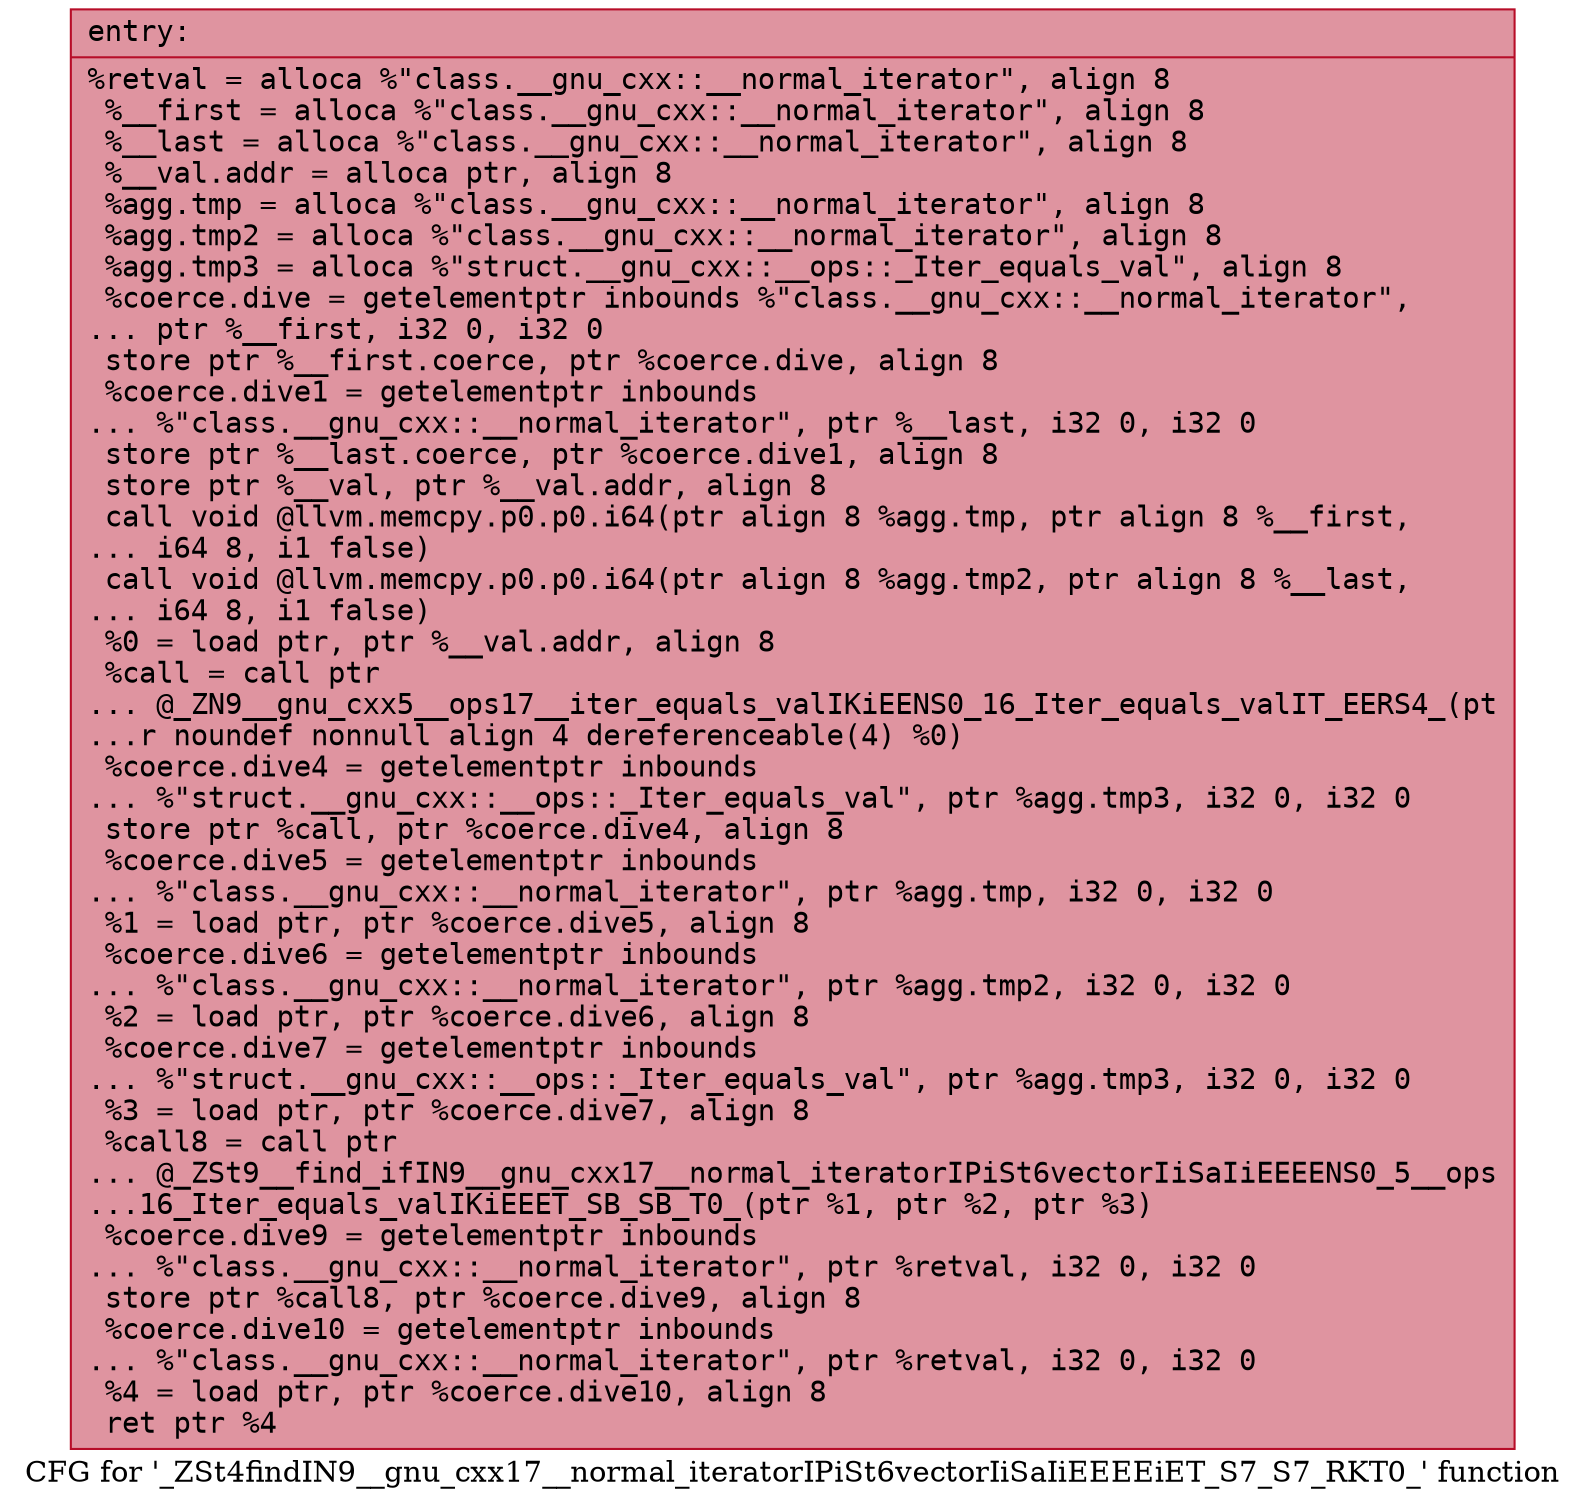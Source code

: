 digraph "CFG for '_ZSt4findIN9__gnu_cxx17__normal_iteratorIPiSt6vectorIiSaIiEEEEiET_S7_S7_RKT0_' function" {
	label="CFG for '_ZSt4findIN9__gnu_cxx17__normal_iteratorIPiSt6vectorIiSaIiEEEEiET_S7_S7_RKT0_' function";

	Node0x56307d604b20 [shape=record,color="#b70d28ff", style=filled, fillcolor="#b70d2870" fontname="Courier",label="{entry:\l|  %retval = alloca %\"class.__gnu_cxx::__normal_iterator\", align 8\l  %__first = alloca %\"class.__gnu_cxx::__normal_iterator\", align 8\l  %__last = alloca %\"class.__gnu_cxx::__normal_iterator\", align 8\l  %__val.addr = alloca ptr, align 8\l  %agg.tmp = alloca %\"class.__gnu_cxx::__normal_iterator\", align 8\l  %agg.tmp2 = alloca %\"class.__gnu_cxx::__normal_iterator\", align 8\l  %agg.tmp3 = alloca %\"struct.__gnu_cxx::__ops::_Iter_equals_val\", align 8\l  %coerce.dive = getelementptr inbounds %\"class.__gnu_cxx::__normal_iterator\",\l... ptr %__first, i32 0, i32 0\l  store ptr %__first.coerce, ptr %coerce.dive, align 8\l  %coerce.dive1 = getelementptr inbounds\l... %\"class.__gnu_cxx::__normal_iterator\", ptr %__last, i32 0, i32 0\l  store ptr %__last.coerce, ptr %coerce.dive1, align 8\l  store ptr %__val, ptr %__val.addr, align 8\l  call void @llvm.memcpy.p0.p0.i64(ptr align 8 %agg.tmp, ptr align 8 %__first,\l... i64 8, i1 false)\l  call void @llvm.memcpy.p0.p0.i64(ptr align 8 %agg.tmp2, ptr align 8 %__last,\l... i64 8, i1 false)\l  %0 = load ptr, ptr %__val.addr, align 8\l  %call = call ptr\l... @_ZN9__gnu_cxx5__ops17__iter_equals_valIKiEENS0_16_Iter_equals_valIT_EERS4_(pt\l...r noundef nonnull align 4 dereferenceable(4) %0)\l  %coerce.dive4 = getelementptr inbounds\l... %\"struct.__gnu_cxx::__ops::_Iter_equals_val\", ptr %agg.tmp3, i32 0, i32 0\l  store ptr %call, ptr %coerce.dive4, align 8\l  %coerce.dive5 = getelementptr inbounds\l... %\"class.__gnu_cxx::__normal_iterator\", ptr %agg.tmp, i32 0, i32 0\l  %1 = load ptr, ptr %coerce.dive5, align 8\l  %coerce.dive6 = getelementptr inbounds\l... %\"class.__gnu_cxx::__normal_iterator\", ptr %agg.tmp2, i32 0, i32 0\l  %2 = load ptr, ptr %coerce.dive6, align 8\l  %coerce.dive7 = getelementptr inbounds\l... %\"struct.__gnu_cxx::__ops::_Iter_equals_val\", ptr %agg.tmp3, i32 0, i32 0\l  %3 = load ptr, ptr %coerce.dive7, align 8\l  %call8 = call ptr\l... @_ZSt9__find_ifIN9__gnu_cxx17__normal_iteratorIPiSt6vectorIiSaIiEEEENS0_5__ops\l...16_Iter_equals_valIKiEEET_SB_SB_T0_(ptr %1, ptr %2, ptr %3)\l  %coerce.dive9 = getelementptr inbounds\l... %\"class.__gnu_cxx::__normal_iterator\", ptr %retval, i32 0, i32 0\l  store ptr %call8, ptr %coerce.dive9, align 8\l  %coerce.dive10 = getelementptr inbounds\l... %\"class.__gnu_cxx::__normal_iterator\", ptr %retval, i32 0, i32 0\l  %4 = load ptr, ptr %coerce.dive10, align 8\l  ret ptr %4\l}"];
}
